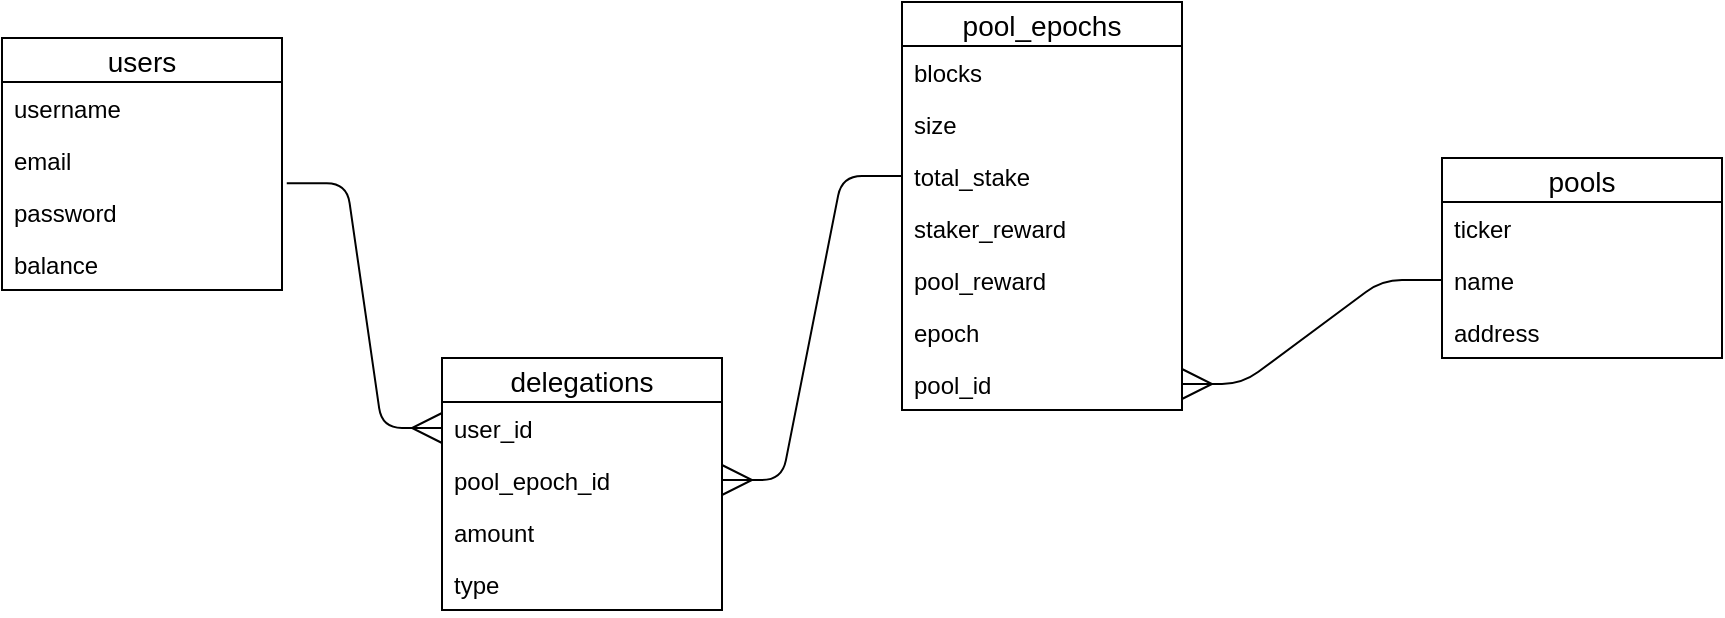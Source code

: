 <mxfile version="13.1.13" type="device"><diagram id="C5RBs43oDa-KdzZeNtuy" name="Page-1"><mxGraphModel dx="1950" dy="707" grid="1" gridSize="10" guides="1" tooltips="1" connect="1" arrows="1" fold="1" page="1" pageScale="1" pageWidth="827" pageHeight="1169" math="0" shadow="0"><root><mxCell id="WIyWlLk6GJQsqaUBKTNV-0"/><mxCell id="WIyWlLk6GJQsqaUBKTNV-1" parent="WIyWlLk6GJQsqaUBKTNV-0"/><mxCell id="H6Clq4oezn_HzWMXLctE-64" value="" style="edgeStyle=entityRelationEdgeStyle;fontSize=12;html=1;endArrow=ERmany;startArrow=none;strokeWidth=1;exitX=1.017;exitY=-0.051;exitDx=0;exitDy=0;entryX=0;entryY=0.5;entryDx=0;entryDy=0;endSize=13;startSize=13;exitPerimeter=0;startFill=0;" edge="1" parent="WIyWlLk6GJQsqaUBKTNV-1" source="H6Clq4oezn_HzWMXLctE-23" target="H6Clq4oezn_HzWMXLctE-34"><mxGeometry width="100" height="100" relative="1" as="geometry"><mxPoint x="340" y="350" as="sourcePoint"/><mxPoint x="440" y="250" as="targetPoint"/></mxGeometry></mxCell><mxCell id="H6Clq4oezn_HzWMXLctE-79" value="" style="edgeStyle=entityRelationEdgeStyle;fontSize=12;html=1;endArrow=none;startArrow=ERmany;strokeWidth=1;exitX=1;exitY=0.5;exitDx=0;exitDy=0;entryX=0;entryY=0.5;entryDx=0;entryDy=0;endSize=13;startSize=13;endFill=0;" edge="1" parent="WIyWlLk6GJQsqaUBKTNV-1" source="H6Clq4oezn_HzWMXLctE-96" target="H6Clq4oezn_HzWMXLctE-56"><mxGeometry width="100" height="100" relative="1" as="geometry"><mxPoint x="120" y="411" as="sourcePoint"/><mxPoint x="384.28" y="260.0" as="targetPoint"/></mxGeometry></mxCell><mxCell id="H6Clq4oezn_HzWMXLctE-20" value="users" style="swimlane;fontStyle=0;childLayout=stackLayout;horizontal=1;startSize=22;horizontalStack=0;resizeParent=1;resizeParentMax=0;resizeLast=0;collapsible=1;marginBottom=0;align=center;fontSize=14;" vertex="1" parent="WIyWlLk6GJQsqaUBKTNV-1"><mxGeometry x="-260" y="170" width="140" height="126" as="geometry"/></mxCell><mxCell id="H6Clq4oezn_HzWMXLctE-21" value="username" style="text;strokeColor=none;fillColor=none;spacingLeft=4;spacingRight=4;overflow=hidden;rotatable=0;points=[[0,0.5],[1,0.5]];portConstraint=eastwest;fontSize=12;" vertex="1" parent="H6Clq4oezn_HzWMXLctE-20"><mxGeometry y="22" width="140" height="26" as="geometry"/></mxCell><mxCell id="H6Clq4oezn_HzWMXLctE-22" value="email" style="text;strokeColor=none;fillColor=none;spacingLeft=4;spacingRight=4;overflow=hidden;rotatable=0;points=[[0,0.5],[1,0.5]];portConstraint=eastwest;fontSize=12;" vertex="1" parent="H6Clq4oezn_HzWMXLctE-20"><mxGeometry y="48" width="140" height="26" as="geometry"/></mxCell><mxCell id="H6Clq4oezn_HzWMXLctE-23" value="password" style="text;strokeColor=none;fillColor=none;spacingLeft=4;spacingRight=4;overflow=hidden;rotatable=0;points=[[0,0.5],[1,0.5]];portConstraint=eastwest;fontSize=12;" vertex="1" parent="H6Clq4oezn_HzWMXLctE-20"><mxGeometry y="74" width="140" height="26" as="geometry"/></mxCell><mxCell id="H6Clq4oezn_HzWMXLctE-26" value="balance" style="text;strokeColor=none;fillColor=none;spacingLeft=4;spacingRight=4;overflow=hidden;rotatable=0;points=[[0,0.5],[1,0.5]];portConstraint=eastwest;fontSize=12;" vertex="1" parent="H6Clq4oezn_HzWMXLctE-20"><mxGeometry y="100" width="140" height="26" as="geometry"/></mxCell><mxCell id="H6Clq4oezn_HzWMXLctE-33" value="delegations" style="swimlane;fontStyle=0;childLayout=stackLayout;horizontal=1;startSize=22;horizontalStack=0;resizeParent=1;resizeParentMax=0;resizeLast=0;collapsible=1;marginBottom=0;align=center;fontSize=14;" vertex="1" parent="WIyWlLk6GJQsqaUBKTNV-1"><mxGeometry x="-40" y="330" width="140" height="126" as="geometry"/></mxCell><mxCell id="H6Clq4oezn_HzWMXLctE-34" value="user_id" style="text;strokeColor=none;fillColor=none;spacingLeft=4;spacingRight=4;overflow=hidden;rotatable=0;points=[[0,0.5],[1,0.5]];portConstraint=eastwest;fontSize=12;" vertex="1" parent="H6Clq4oezn_HzWMXLctE-33"><mxGeometry y="22" width="140" height="26" as="geometry"/></mxCell><mxCell id="H6Clq4oezn_HzWMXLctE-96" value="pool_epoch_id" style="text;strokeColor=none;fillColor=none;spacingLeft=4;spacingRight=4;overflow=hidden;rotatable=0;points=[[0,0.5],[1,0.5]];portConstraint=eastwest;fontSize=12;" vertex="1" parent="H6Clq4oezn_HzWMXLctE-33"><mxGeometry y="48" width="140" height="26" as="geometry"/></mxCell><mxCell id="H6Clq4oezn_HzWMXLctE-71" value="amount" style="text;strokeColor=none;fillColor=none;spacingLeft=4;spacingRight=4;overflow=hidden;rotatable=0;points=[[0,0.5],[1,0.5]];portConstraint=eastwest;fontSize=12;" vertex="1" parent="H6Clq4oezn_HzWMXLctE-33"><mxGeometry y="74" width="140" height="26" as="geometry"/></mxCell><mxCell id="H6Clq4oezn_HzWMXLctE-95" value="type" style="text;strokeColor=none;fillColor=none;spacingLeft=4;spacingRight=4;overflow=hidden;rotatable=0;points=[[0,0.5],[1,0.5]];portConstraint=eastwest;fontSize=12;" vertex="1" parent="H6Clq4oezn_HzWMXLctE-33"><mxGeometry y="100" width="140" height="26" as="geometry"/></mxCell><mxCell id="H6Clq4oezn_HzWMXLctE-50" value="pool_epochs" style="swimlane;fontStyle=0;childLayout=stackLayout;horizontal=1;startSize=22;horizontalStack=0;resizeParent=1;resizeParentMax=0;resizeLast=0;collapsible=1;marginBottom=0;align=center;fontSize=14;" vertex="1" parent="WIyWlLk6GJQsqaUBKTNV-1"><mxGeometry x="190" y="152" width="140" height="204" as="geometry"/></mxCell><mxCell id="H6Clq4oezn_HzWMXLctE-54" value="blocks" style="text;strokeColor=none;fillColor=none;spacingLeft=4;spacingRight=4;overflow=hidden;rotatable=0;points=[[0,0.5],[1,0.5]];portConstraint=eastwest;fontSize=12;" vertex="1" parent="H6Clq4oezn_HzWMXLctE-50"><mxGeometry y="22" width="140" height="26" as="geometry"/></mxCell><mxCell id="H6Clq4oezn_HzWMXLctE-55" value="size" style="text;strokeColor=none;fillColor=none;spacingLeft=4;spacingRight=4;overflow=hidden;rotatable=0;points=[[0,0.5],[1,0.5]];portConstraint=eastwest;fontSize=12;" vertex="1" parent="H6Clq4oezn_HzWMXLctE-50"><mxGeometry y="48" width="140" height="26" as="geometry"/></mxCell><mxCell id="H6Clq4oezn_HzWMXLctE-56" value="total_stake" style="text;strokeColor=none;fillColor=none;spacingLeft=4;spacingRight=4;overflow=hidden;rotatable=0;points=[[0,0.5],[1,0.5]];portConstraint=eastwest;fontSize=12;" vertex="1" parent="H6Clq4oezn_HzWMXLctE-50"><mxGeometry y="74" width="140" height="26" as="geometry"/></mxCell><mxCell id="H6Clq4oezn_HzWMXLctE-57" value="staker_reward" style="text;strokeColor=none;fillColor=none;spacingLeft=4;spacingRight=4;overflow=hidden;rotatable=0;points=[[0,0.5],[1,0.5]];portConstraint=eastwest;fontSize=12;" vertex="1" parent="H6Clq4oezn_HzWMXLctE-50"><mxGeometry y="100" width="140" height="26" as="geometry"/></mxCell><mxCell id="H6Clq4oezn_HzWMXLctE-58" value="pool_reward" style="text;strokeColor=none;fillColor=none;spacingLeft=4;spacingRight=4;overflow=hidden;rotatable=0;points=[[0,0.5],[1,0.5]];portConstraint=eastwest;fontSize=12;" vertex="1" parent="H6Clq4oezn_HzWMXLctE-50"><mxGeometry y="126" width="140" height="26" as="geometry"/></mxCell><mxCell id="H6Clq4oezn_HzWMXLctE-92" value="epoch" style="text;strokeColor=none;fillColor=none;spacingLeft=4;spacingRight=4;overflow=hidden;rotatable=0;points=[[0,0.5],[1,0.5]];portConstraint=eastwest;fontSize=12;" vertex="1" parent="H6Clq4oezn_HzWMXLctE-50"><mxGeometry y="152" width="140" height="26" as="geometry"/></mxCell><mxCell id="H6Clq4oezn_HzWMXLctE-98" value="pool_id" style="text;strokeColor=none;fillColor=none;spacingLeft=4;spacingRight=4;overflow=hidden;rotatable=0;points=[[0,0.5],[1,0.5]];portConstraint=eastwest;fontSize=12;" vertex="1" parent="H6Clq4oezn_HzWMXLctE-50"><mxGeometry y="178" width="140" height="26" as="geometry"/></mxCell><mxCell id="H6Clq4oezn_HzWMXLctE-97" value="" style="edgeStyle=entityRelationEdgeStyle;fontSize=12;html=1;endArrow=none;startArrow=ERmany;strokeWidth=1;exitX=1;exitY=0.5;exitDx=0;exitDy=0;entryX=0;entryY=0.5;entryDx=0;entryDy=0;endSize=13;startSize=13;endFill=0;" edge="1" parent="WIyWlLk6GJQsqaUBKTNV-1" source="H6Clq4oezn_HzWMXLctE-98" target="H6Clq4oezn_HzWMXLctE-29"><mxGeometry width="100" height="100" relative="1" as="geometry"><mxPoint x="400" y="532" as="sourcePoint"/><mxPoint x="490" y="380" as="targetPoint"/></mxGeometry></mxCell><mxCell id="H6Clq4oezn_HzWMXLctE-27" value="pools" style="swimlane;fontStyle=0;childLayout=stackLayout;horizontal=1;startSize=22;horizontalStack=0;resizeParent=1;resizeParentMax=0;resizeLast=0;collapsible=1;marginBottom=0;align=center;fontSize=14;" vertex="1" parent="WIyWlLk6GJQsqaUBKTNV-1"><mxGeometry x="460" y="230" width="140" height="100" as="geometry"/></mxCell><mxCell id="H6Clq4oezn_HzWMXLctE-28" value="ticker" style="text;strokeColor=none;fillColor=none;spacingLeft=4;spacingRight=4;overflow=hidden;rotatable=0;points=[[0,0.5],[1,0.5]];portConstraint=eastwest;fontSize=12;" vertex="1" parent="H6Clq4oezn_HzWMXLctE-27"><mxGeometry y="22" width="140" height="26" as="geometry"/></mxCell><mxCell id="H6Clq4oezn_HzWMXLctE-29" value="name" style="text;strokeColor=none;fillColor=none;spacingLeft=4;spacingRight=4;overflow=hidden;rotatable=0;points=[[0,0.5],[1,0.5]];portConstraint=eastwest;fontSize=12;" vertex="1" parent="H6Clq4oezn_HzWMXLctE-27"><mxGeometry y="48" width="140" height="26" as="geometry"/></mxCell><mxCell id="H6Clq4oezn_HzWMXLctE-44" value="address" style="text;strokeColor=none;fillColor=none;spacingLeft=4;spacingRight=4;overflow=hidden;rotatable=0;points=[[0,0.5],[1,0.5]];portConstraint=eastwest;fontSize=12;" vertex="1" parent="H6Clq4oezn_HzWMXLctE-27"><mxGeometry y="74" width="140" height="26" as="geometry"/></mxCell></root></mxGraphModel></diagram></mxfile>